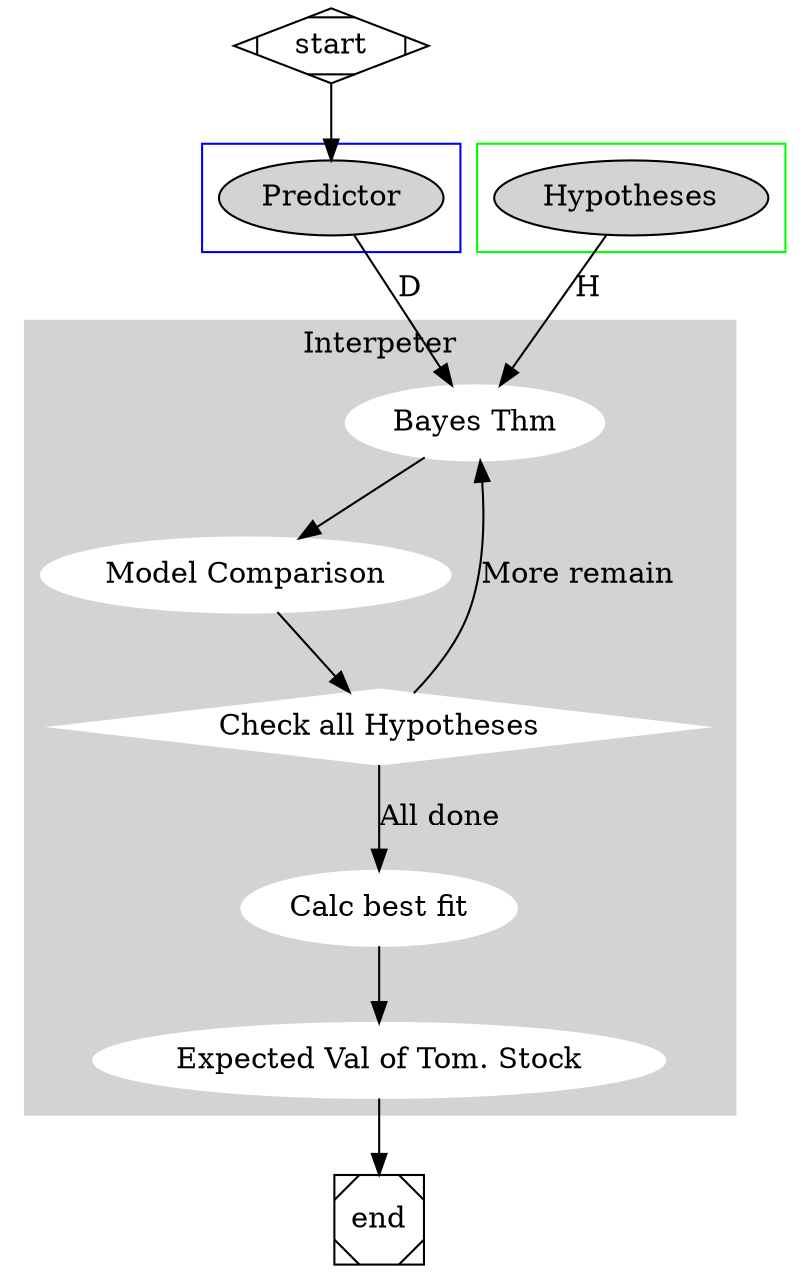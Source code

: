 digraph G{
	subgraph cluster_interpreter {
		style=filled;
		color=lightgrey;
		node [style=filled,color=white];
		"Bayes Thm"->"Model Comparison"->"Check all Hypotheses";
		"Check all Hypotheses"->"Calc best fit" [label = "All done"];
		"Check all Hypotheses" [shape=diamond];
		"Check all Hypotheses"->"Bayes Thm" [label = "More remain"];
		"Calc best fit"->"Expected Val of Tom. Stock";
		label = "Interpeter"
	}

	subgraph cluster_predictors {
		node [style=filled];
		Predictor;
		color = blue;
	}
	
	subgraph cluster_hypotheses {
		node [style=filled];
		Hypotheses;
		color = green;
	}
	start->Predictor;

	Predictor->"Bayes Thm" [label="D"];
	
	Hypotheses->"Bayes Thm" [label="H"];

	"Expected Val of Tom. Stock"->end;

	start [shape=Mdiamond];
	end [shape=Msquare];
}
